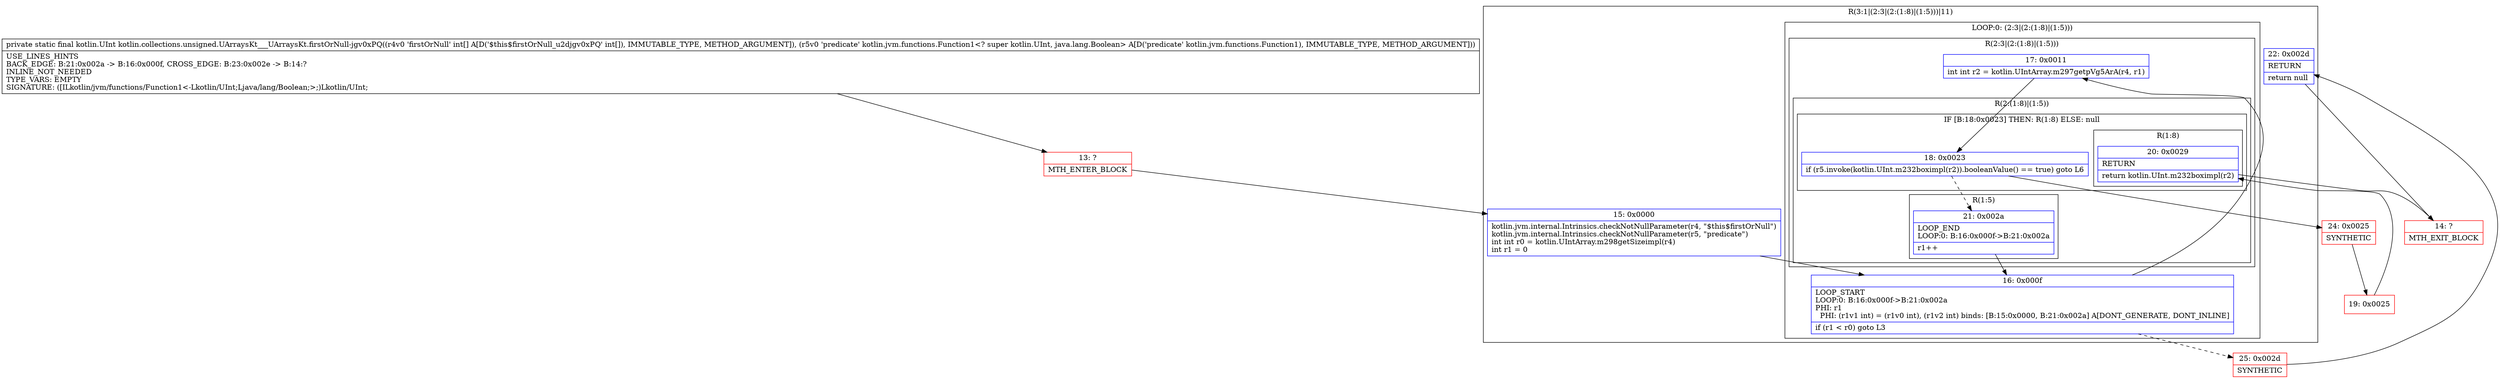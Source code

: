digraph "CFG forkotlin.collections.unsigned.UArraysKt___UArraysKt.firstOrNull\-jgv0xPQ([ILkotlin\/jvm\/functions\/Function1;)Lkotlin\/UInt;" {
subgraph cluster_Region_1192712139 {
label = "R(3:1|(2:3|(2:(1:8)|(1:5)))|11)";
node [shape=record,color=blue];
Node_15 [shape=record,label="{15\:\ 0x0000|kotlin.jvm.internal.Intrinsics.checkNotNullParameter(r4, \"$this$firstOrNull\")\lkotlin.jvm.internal.Intrinsics.checkNotNullParameter(r5, \"predicate\")\lint int r0 = kotlin.UIntArray.m298getSizeimpl(r4)\lint r1 = 0\l}"];
subgraph cluster_LoopRegion_414060503 {
label = "LOOP:0: (2:3|(2:(1:8)|(1:5)))";
node [shape=record,color=blue];
Node_16 [shape=record,label="{16\:\ 0x000f|LOOP_START\lLOOP:0: B:16:0x000f\-\>B:21:0x002a\lPHI: r1 \l  PHI: (r1v1 int) = (r1v0 int), (r1v2 int) binds: [B:15:0x0000, B:21:0x002a] A[DONT_GENERATE, DONT_INLINE]\l|if (r1 \< r0) goto L3\l}"];
subgraph cluster_Region_1063764531 {
label = "R(2:3|(2:(1:8)|(1:5)))";
node [shape=record,color=blue];
Node_17 [shape=record,label="{17\:\ 0x0011|int int r2 = kotlin.UIntArray.m297getpVg5ArA(r4, r1)\l}"];
subgraph cluster_Region_1665400836 {
label = "R(2:(1:8)|(1:5))";
node [shape=record,color=blue];
subgraph cluster_IfRegion_1119056667 {
label = "IF [B:18:0x0023] THEN: R(1:8) ELSE: null";
node [shape=record,color=blue];
Node_18 [shape=record,label="{18\:\ 0x0023|if (r5.invoke(kotlin.UInt.m232boximpl(r2)).booleanValue() == true) goto L6\l}"];
subgraph cluster_Region_713755693 {
label = "R(1:8)";
node [shape=record,color=blue];
Node_20 [shape=record,label="{20\:\ 0x0029|RETURN\l|return kotlin.UInt.m232boximpl(r2)\l}"];
}
}
subgraph cluster_Region_191660579 {
label = "R(1:5)";
node [shape=record,color=blue];
Node_21 [shape=record,label="{21\:\ 0x002a|LOOP_END\lLOOP:0: B:16:0x000f\-\>B:21:0x002a\l|r1++\l}"];
}
}
}
}
Node_22 [shape=record,label="{22\:\ 0x002d|RETURN\l|return null\l}"];
}
Node_13 [shape=record,color=red,label="{13\:\ ?|MTH_ENTER_BLOCK\l}"];
Node_24 [shape=record,color=red,label="{24\:\ 0x0025|SYNTHETIC\l}"];
Node_19 [shape=record,color=red,label="{19\:\ 0x0025}"];
Node_14 [shape=record,color=red,label="{14\:\ ?|MTH_EXIT_BLOCK\l}"];
Node_25 [shape=record,color=red,label="{25\:\ 0x002d|SYNTHETIC\l}"];
MethodNode[shape=record,label="{private static final kotlin.UInt kotlin.collections.unsigned.UArraysKt___UArraysKt.firstOrNull\-jgv0xPQ((r4v0 'firstOrNull' int[] A[D('$this$firstOrNull_u2djgv0xPQ' int[]), IMMUTABLE_TYPE, METHOD_ARGUMENT]), (r5v0 'predicate' kotlin.jvm.functions.Function1\<? super kotlin.UInt, java.lang.Boolean\> A[D('predicate' kotlin.jvm.functions.Function1), IMMUTABLE_TYPE, METHOD_ARGUMENT]))  | USE_LINES_HINTS\lBACK_EDGE: B:21:0x002a \-\> B:16:0x000f, CROSS_EDGE: B:23:0x002e \-\> B:14:?\lINLINE_NOT_NEEDED\lTYPE_VARS: EMPTY\lSIGNATURE: ([ILkotlin\/jvm\/functions\/Function1\<\-Lkotlin\/UInt;Ljava\/lang\/Boolean;\>;)Lkotlin\/UInt;\l}"];
MethodNode -> Node_13;Node_15 -> Node_16;
Node_16 -> Node_17;
Node_16 -> Node_25[style=dashed];
Node_17 -> Node_18;
Node_18 -> Node_21[style=dashed];
Node_18 -> Node_24;
Node_20 -> Node_14;
Node_21 -> Node_16;
Node_22 -> Node_14;
Node_13 -> Node_15;
Node_24 -> Node_19;
Node_19 -> Node_20;
Node_25 -> Node_22;
}

